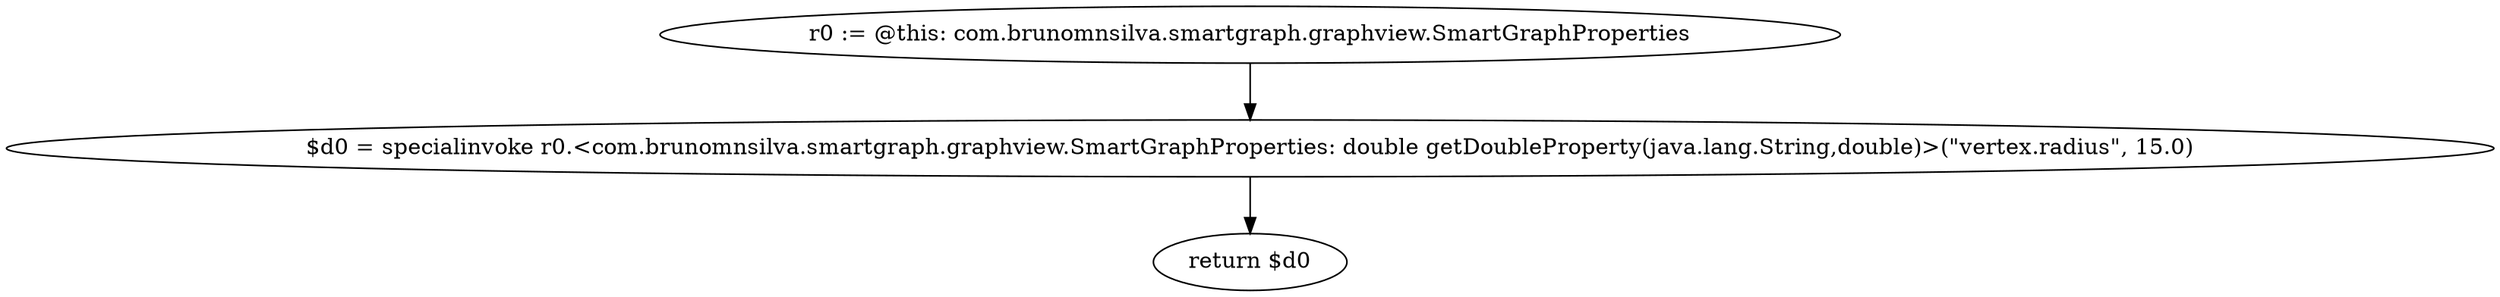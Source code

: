digraph "unitGraph" {
    "r0 := @this: com.brunomnsilva.smartgraph.graphview.SmartGraphProperties"
    "$d0 = specialinvoke r0.<com.brunomnsilva.smartgraph.graphview.SmartGraphProperties: double getDoubleProperty(java.lang.String,double)>(\"vertex.radius\", 15.0)"
    "return $d0"
    "r0 := @this: com.brunomnsilva.smartgraph.graphview.SmartGraphProperties"->"$d0 = specialinvoke r0.<com.brunomnsilva.smartgraph.graphview.SmartGraphProperties: double getDoubleProperty(java.lang.String,double)>(\"vertex.radius\", 15.0)";
    "$d0 = specialinvoke r0.<com.brunomnsilva.smartgraph.graphview.SmartGraphProperties: double getDoubleProperty(java.lang.String,double)>(\"vertex.radius\", 15.0)"->"return $d0";
}
